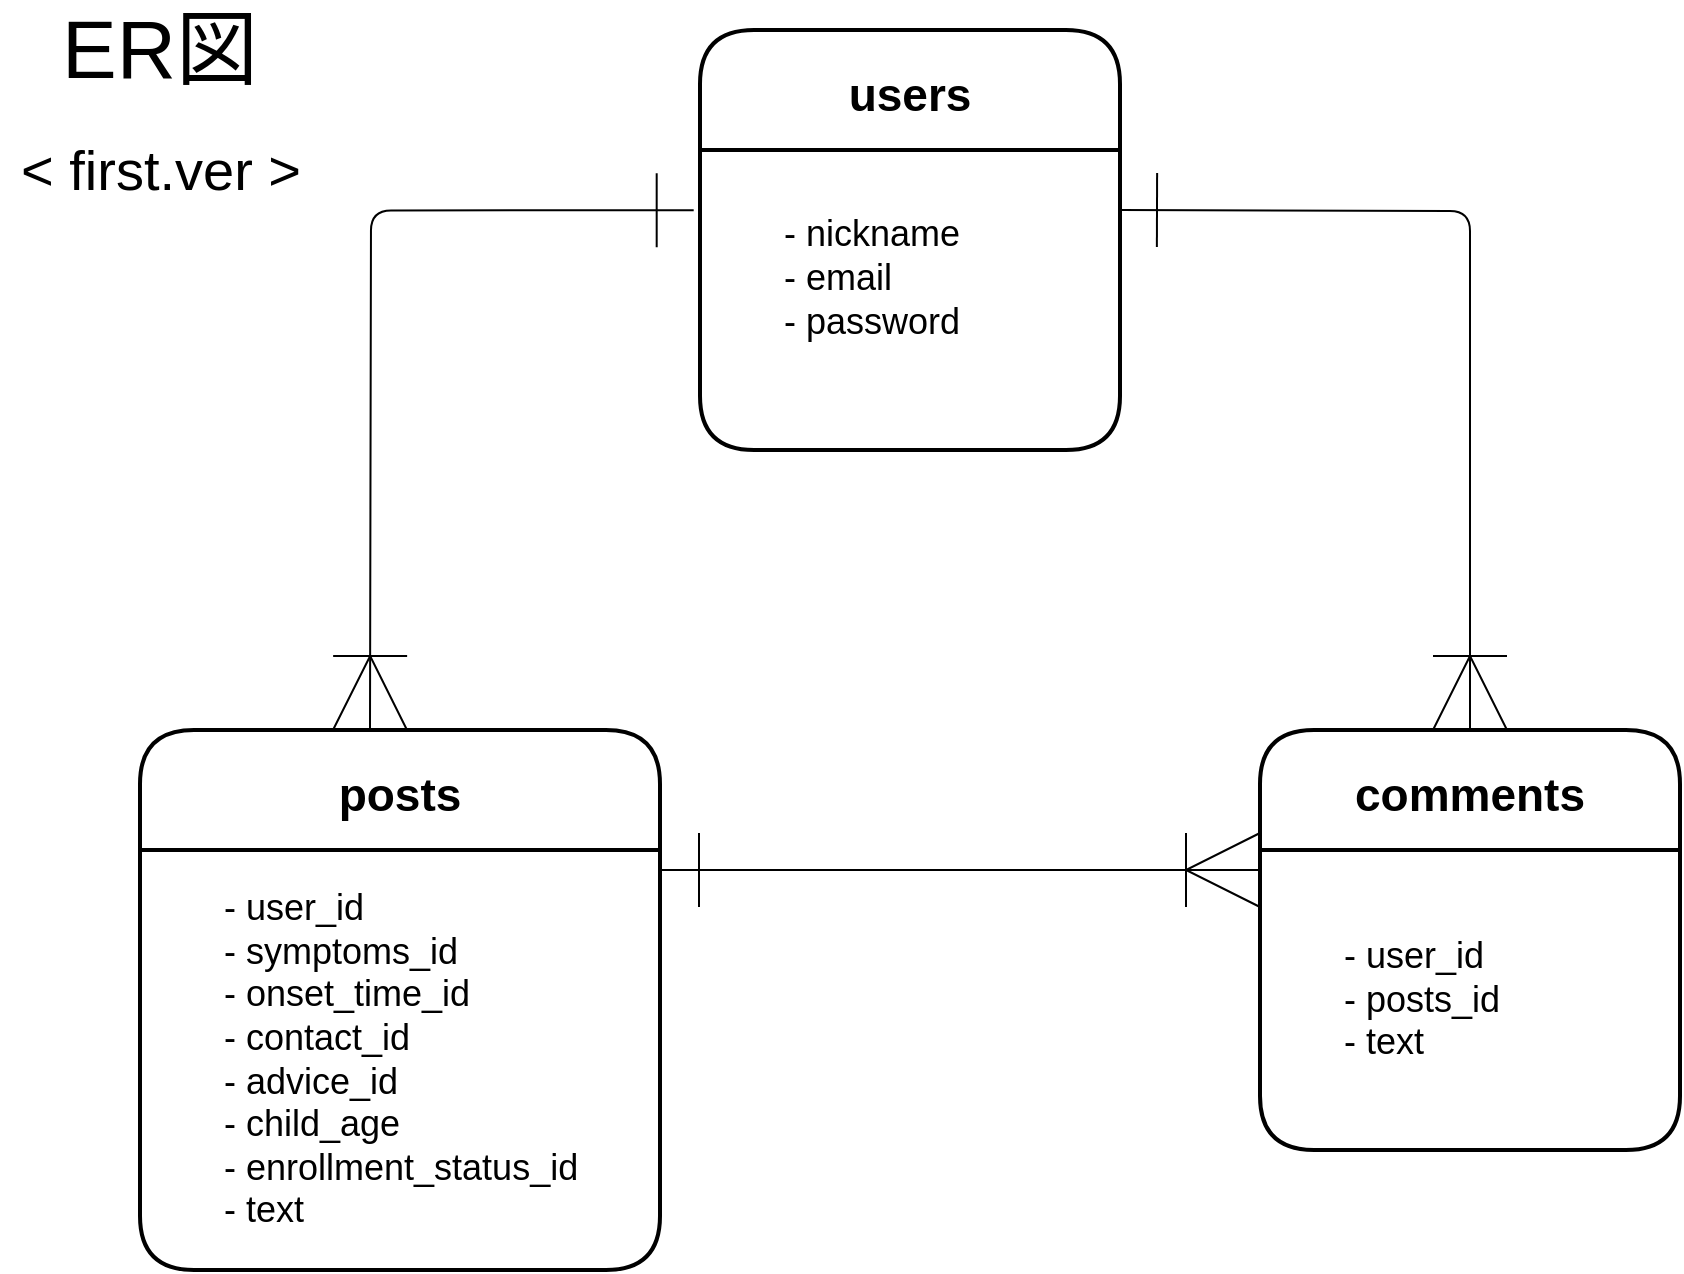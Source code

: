 <mxfile version="13.10.0" type="embed">
    <diagram id="zRKRa4OAwdIHShLua773" name="ページ1">
        <mxGraphModel dx="1174" dy="1023" grid="1" gridSize="10" guides="1" tooltips="1" connect="1" arrows="1" fold="1" page="1" pageScale="1" pageWidth="1169" pageHeight="827" math="0" shadow="0">
            <root>
                <mxCell id="0"/>
                <mxCell id="1" parent="0"/>
                <mxCell id="2" value="ER図" style="text;html=1;strokeColor=none;fillColor=none;align=center;verticalAlign=middle;whiteSpace=wrap;rounded=0;fontSize=41;" parent="1" vertex="1">
                    <mxGeometry x="140" y="60" width="160" height="20" as="geometry"/>
                </mxCell>
                <mxCell id="3" value="users" style="swimlane;childLayout=stackLayout;horizontal=1;startSize=60;horizontalStack=0;rounded=1;fontSize=23;fontStyle=1;strokeWidth=2;resizeParent=0;resizeLast=1;shadow=0;dashed=0;align=center;verticalAlign=middle;" parent="1" vertex="1">
                    <mxGeometry x="490" y="60" width="210" height="210" as="geometry"/>
                </mxCell>
                <mxCell id="35" value="&lt;blockquote style=&quot;margin: 0 0 0 40px ; border: none ; padding: 0px&quot;&gt;&lt;div style=&quot;text-align: justify&quot;&gt;&lt;span&gt;- nickname&lt;/span&gt;&lt;/div&gt;&lt;div style=&quot;text-align: justify ; font-size: 18px&quot;&gt;&lt;span style=&quot;font-size: 18px&quot;&gt;- email&lt;/span&gt;&lt;/div&gt;&lt;div style=&quot;text-align: justify ; font-size: 18px&quot;&gt;- password&lt;/div&gt;&lt;div style=&quot;text-align: center ; font-size: 18px&quot;&gt;&lt;br&gt;&lt;/div&gt;&lt;/blockquote&gt;" style="text;html=1;align=left;verticalAlign=middle;resizable=0;points=[];autosize=1;fontSize=18;" parent="3" vertex="1">
                    <mxGeometry y="60" width="210" height="150" as="geometry"/>
                </mxCell>
                <mxCell id="40" value="comments" style="swimlane;childLayout=stackLayout;horizontal=1;startSize=60;horizontalStack=0;rounded=1;fontSize=23;fontStyle=1;strokeWidth=2;resizeParent=0;resizeLast=1;shadow=0;dashed=0;align=center;verticalAlign=middle;" parent="1" vertex="1">
                    <mxGeometry x="770" y="410" width="210" height="210" as="geometry"/>
                </mxCell>
                <mxCell id="41" value="&lt;blockquote style=&quot;margin: 0 0 0 40px ; border: none ; padding: 0px&quot;&gt;&lt;div style=&quot;text-align: justify&quot;&gt;&lt;span&gt;- user_id&lt;/span&gt;&lt;/div&gt;&lt;div style=&quot;text-align: justify ; font-size: 18px&quot;&gt;&lt;span style=&quot;font-size: 18px&quot;&gt;- posts_id&lt;/span&gt;&lt;/div&gt;&lt;div style=&quot;text-align: justify ; font-size: 18px&quot;&gt;- text&lt;/div&gt;&lt;/blockquote&gt;" style="text;html=1;align=left;verticalAlign=middle;resizable=0;points=[];autosize=1;fontSize=18;" parent="40" vertex="1">
                    <mxGeometry y="60" width="210" height="150" as="geometry"/>
                </mxCell>
                <mxCell id="42" value="posts" style="swimlane;childLayout=stackLayout;horizontal=1;startSize=60;horizontalStack=0;rounded=1;fontSize=23;fontStyle=1;strokeWidth=2;resizeParent=0;resizeLast=1;shadow=0;dashed=0;align=center;verticalAlign=middle;" parent="1" vertex="1">
                    <mxGeometry x="210" y="410" width="260" height="270" as="geometry"/>
                </mxCell>
                <mxCell id="43" value="&lt;blockquote style=&quot;margin: 0 0 0 40px ; border: none ; padding: 0px&quot;&gt;&lt;div style=&quot;text-align: justify&quot;&gt;- user_id&lt;/div&gt;&lt;div style=&quot;text-align: justify&quot;&gt;- symptoms_id&lt;/div&gt;&lt;div style=&quot;text-align: justify&quot;&gt;- onset_time_id&lt;/div&gt;&lt;div style=&quot;text-align: justify&quot;&gt;- contact_id&lt;/div&gt;&lt;div style=&quot;text-align: justify&quot;&gt;- advice_id&lt;/div&gt;&lt;div style=&quot;text-align: justify&quot;&gt;- child_age&lt;/div&gt;&lt;div style=&quot;text-align: justify&quot;&gt;- enrollment_status_id&lt;/div&gt;&lt;div style=&quot;text-align: justify&quot;&gt;- text&lt;/div&gt;&lt;/blockquote&gt;" style="text;html=1;align=left;verticalAlign=middle;resizable=0;points=[];autosize=1;fontSize=18;" parent="42" vertex="1">
                    <mxGeometry y="60" width="260" height="210" as="geometry"/>
                </mxCell>
                <mxCell id="44" value="" style="edgeStyle=entityRelationEdgeStyle;fontSize=17;html=1;endArrow=ERoneToMany;endSize=35;startSize=35;startArrow=ERone;startFill=0;" edge="1" parent="1">
                    <mxGeometry width="100" height="100" relative="1" as="geometry">
                        <mxPoint x="471" y="480" as="sourcePoint"/>
                        <mxPoint x="770" y="480" as="targetPoint"/>
                    </mxGeometry>
                </mxCell>
                <mxCell id="46" value="" style="edgeStyle=orthogonalEdgeStyle;fontSize=17;html=1;endArrow=ERoneToMany;endSize=35;startSize=35;startArrow=ERone;startFill=0;entryX=0.5;entryY=0;entryDx=0;entryDy=0;" edge="1" parent="1" target="40">
                    <mxGeometry width="100" height="100" relative="1" as="geometry">
                        <mxPoint x="700" y="150" as="sourcePoint"/>
                        <mxPoint x="880" y="390" as="targetPoint"/>
                    </mxGeometry>
                </mxCell>
                <mxCell id="48" value="" style="edgeStyle=orthogonalEdgeStyle;fontSize=17;html=1;endArrow=ERoneToMany;endSize=35;startSize=35;startArrow=ERone;startFill=0;entryX=0.5;entryY=0;entryDx=0;entryDy=0;exitX=-0.015;exitY=0.201;exitDx=0;exitDy=0;exitPerimeter=0;" edge="1" parent="1" source="35">
                    <mxGeometry width="100" height="100" relative="1" as="geometry">
                        <mxPoint x="150" y="150" as="sourcePoint"/>
                        <mxPoint x="325" y="410" as="targetPoint"/>
                    </mxGeometry>
                </mxCell>
                <mxCell id="50" value="&amp;lt; first.ver &amp;gt;" style="text;html=1;align=center;verticalAlign=middle;resizable=0;points=[];autosize=1;fontSize=28;" vertex="1" parent="1">
                    <mxGeometry x="140" y="110" width="160" height="40" as="geometry"/>
                </mxCell>
            </root>
        </mxGraphModel>
    </diagram>
</mxfile>